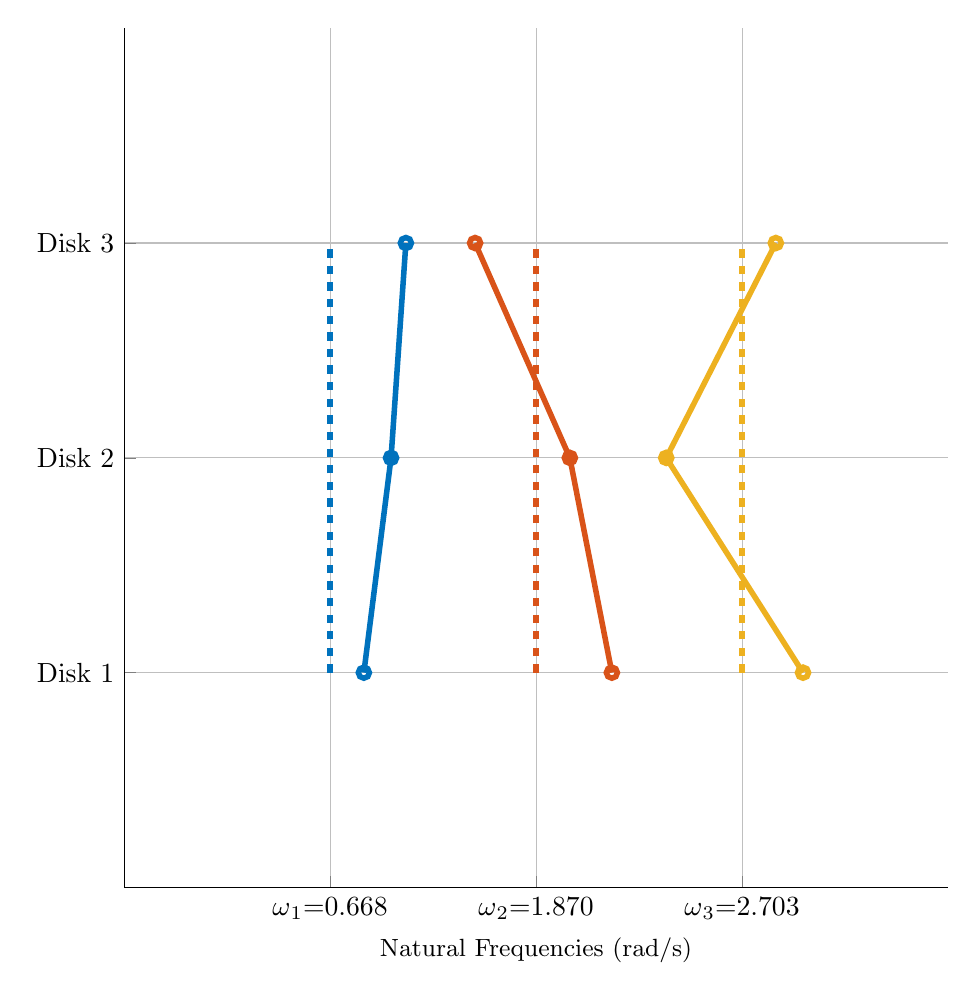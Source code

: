% This file was created by matlab2tikz.
%
\definecolor{mycolor1}{rgb}{0.0,0.447,0.741}%
\definecolor{mycolor2}{rgb}{0.851,0.325,0.098}%
\definecolor{mycolor3}{rgb}{0.929,0.694,0.125}%
%
\begin{tikzpicture}

\begin{axis}[%
width=0.863\textwidth,
height=0.9\textwidth,
at={(0\textwidth,0\textwidth)},
scale only axis,
xmin=0,
xmax=4,
xtick={1,2,3},
xticklabels={{$\omega{}_\text{1}\text{=0.668}$},{$\omega{}_\text{2}\text{=1.870}$},{$\omega{}_\text{3}\text{=2.703}$}},
xlabel style={font=\color{white!15!black}},
xlabel={Natural Frequencies (rad/s)},
ymin=0,
ymax=4,
ytick={1,2,3},
yticklabels={{Disk 1},{Disk 2},{Disk 3}},
axis background/.style={fill=white},
axis x line*=bottom,
axis y line*=left,
xmajorgrids,
ymajorgrids,
ylabel style={font=\small},
xlabel style={font=\small}
]
\addplot [color=mycolor1, dashed, line width=2.0pt, forget plot]
  table[row sep=crcr]{%
1	1\\
1	2\\
1	3\\
};
\addplot [color=mycolor1, line width=2.0pt, mark=o, mark options={solid, mycolor1}, forget plot]
  table[row sep=crcr]{%
1.164	1\\
1.296	2\\
1.368	3\\
};
\addplot [color=mycolor2, dashed, line width=2.0pt, forget plot]
  table[row sep=crcr]{%
2	1\\
2	2\\
2	3\\
};
\addplot [color=mycolor2, line width=2.0pt, mark=o, mark options={solid, mycolor2}, forget plot]
  table[row sep=crcr]{%
2.368	1\\
2.164	2\\
1.704	3\\
};
\addplot [color=mycolor3, dashed, line width=2.0pt, forget plot]
  table[row sep=crcr]{%
3	1\\
3	2\\
3	3\\
};
\addplot [color=mycolor3, line width=2.0pt, mark=o, mark options={solid, mycolor3}, forget plot]
  table[row sep=crcr]{%
3.296	1\\
2.632	2\\
3.164	3\\
};
\end{axis}
\end{tikzpicture}%